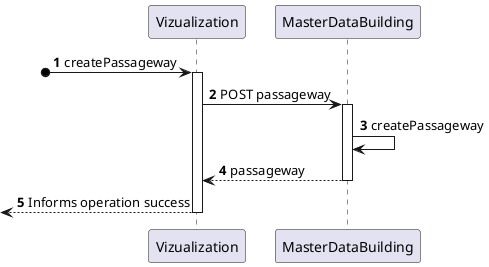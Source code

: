@startuml processLevel1
'https://plantuml.com/sequence-diagram

autonumber

participant Vizualization
participant MasterDataBuilding

?o->Vizualization : createPassageway
activate Vizualization

Vizualization -> MasterDataBuilding : POST passageway
activate MasterDataBuilding

MasterDataBuilding -> MasterDataBuilding: createPassageway

MasterDataBuilding --> Vizualization: passageway
deactivate MasterDataBuilding

<--Vizualization: Informs operation success
deactivate Vizualization

@enduml
